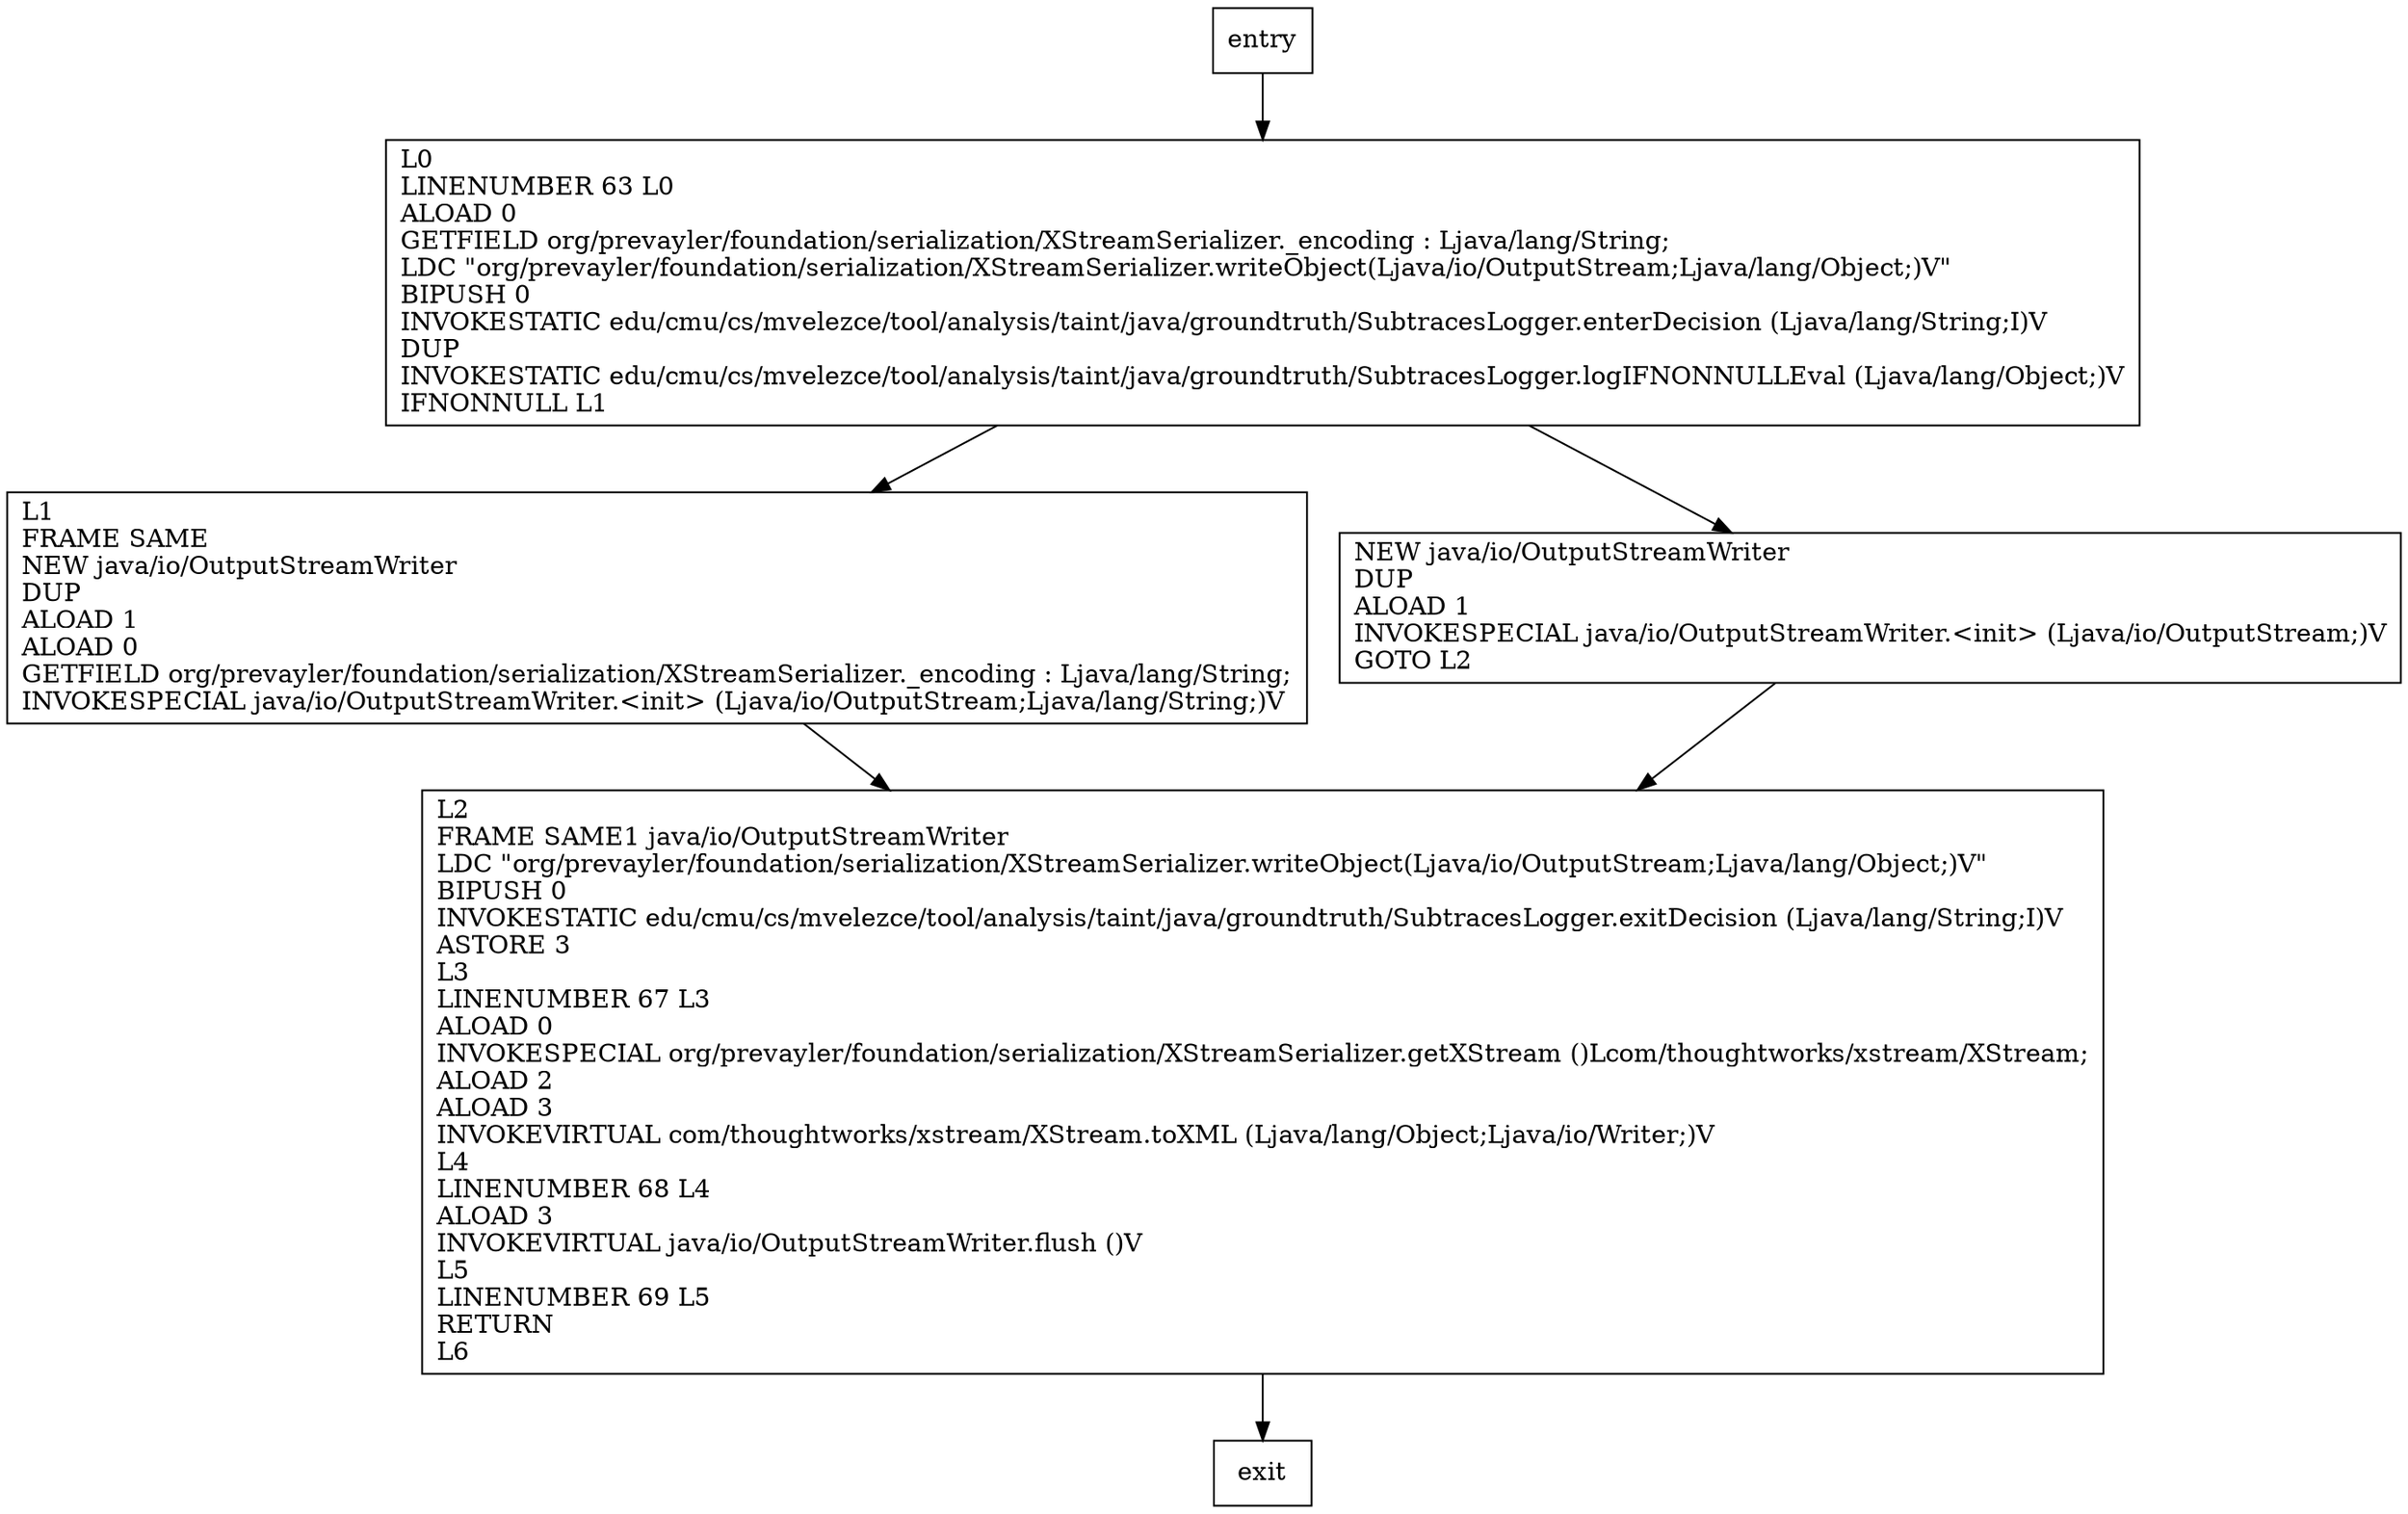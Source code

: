 digraph writeObject {
node [shape=record];
1527317172 [label="L2\lFRAME SAME1 java/io/OutputStreamWriter\lLDC \"org/prevayler/foundation/serialization/XStreamSerializer.writeObject(Ljava/io/OutputStream;Ljava/lang/Object;)V\"\lBIPUSH 0\lINVOKESTATIC edu/cmu/cs/mvelezce/tool/analysis/taint/java/groundtruth/SubtracesLogger.exitDecision (Ljava/lang/String;I)V\lASTORE 3\lL3\lLINENUMBER 67 L3\lALOAD 0\lINVOKESPECIAL org/prevayler/foundation/serialization/XStreamSerializer.getXStream ()Lcom/thoughtworks/xstream/XStream;\lALOAD 2\lALOAD 3\lINVOKEVIRTUAL com/thoughtworks/xstream/XStream.toXML (Ljava/lang/Object;Ljava/io/Writer;)V\lL4\lLINENUMBER 68 L4\lALOAD 3\lINVOKEVIRTUAL java/io/OutputStreamWriter.flush ()V\lL5\lLINENUMBER 69 L5\lRETURN\lL6\l"];
374740213 [label="L1\lFRAME SAME\lNEW java/io/OutputStreamWriter\lDUP\lALOAD 1\lALOAD 0\lGETFIELD org/prevayler/foundation/serialization/XStreamSerializer._encoding : Ljava/lang/String;\lINVOKESPECIAL java/io/OutputStreamWriter.\<init\> (Ljava/io/OutputStream;Ljava/lang/String;)V\l"];
1852333676 [label="NEW java/io/OutputStreamWriter\lDUP\lALOAD 1\lINVOKESPECIAL java/io/OutputStreamWriter.\<init\> (Ljava/io/OutputStream;)V\lGOTO L2\l"];
602811599 [label="L0\lLINENUMBER 63 L0\lALOAD 0\lGETFIELD org/prevayler/foundation/serialization/XStreamSerializer._encoding : Ljava/lang/String;\lLDC \"org/prevayler/foundation/serialization/XStreamSerializer.writeObject(Ljava/io/OutputStream;Ljava/lang/Object;)V\"\lBIPUSH 0\lINVOKESTATIC edu/cmu/cs/mvelezce/tool/analysis/taint/java/groundtruth/SubtracesLogger.enterDecision (Ljava/lang/String;I)V\lDUP\lINVOKESTATIC edu/cmu/cs/mvelezce/tool/analysis/taint/java/groundtruth/SubtracesLogger.logIFNONNULLEval (Ljava/lang/Object;)V\lIFNONNULL L1\l"];
entry;
exit;
entry -> 602811599;
1527317172 -> exit;
374740213 -> 1527317172;
1852333676 -> 1527317172;
602811599 -> 374740213;
602811599 -> 1852333676;
}
